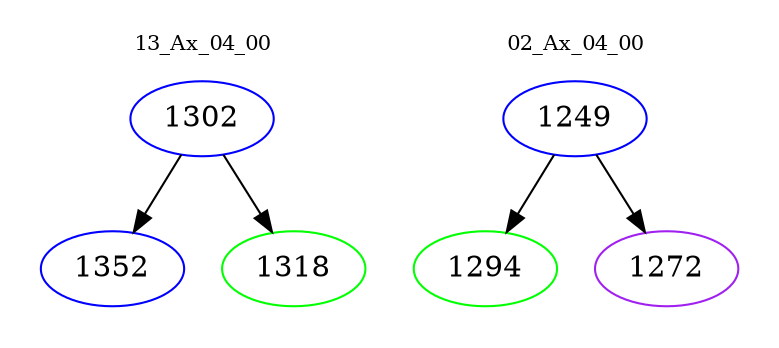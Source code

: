 digraph{
subgraph cluster_0 {
color = white
label = "13_Ax_04_00";
fontsize=10;
T0_1302 [label="1302", color="blue"]
T0_1302 -> T0_1352 [color="black"]
T0_1352 [label="1352", color="blue"]
T0_1302 -> T0_1318 [color="black"]
T0_1318 [label="1318", color="green"]
}
subgraph cluster_1 {
color = white
label = "02_Ax_04_00";
fontsize=10;
T1_1249 [label="1249", color="blue"]
T1_1249 -> T1_1294 [color="black"]
T1_1294 [label="1294", color="green"]
T1_1249 -> T1_1272 [color="black"]
T1_1272 [label="1272", color="purple"]
}
}
